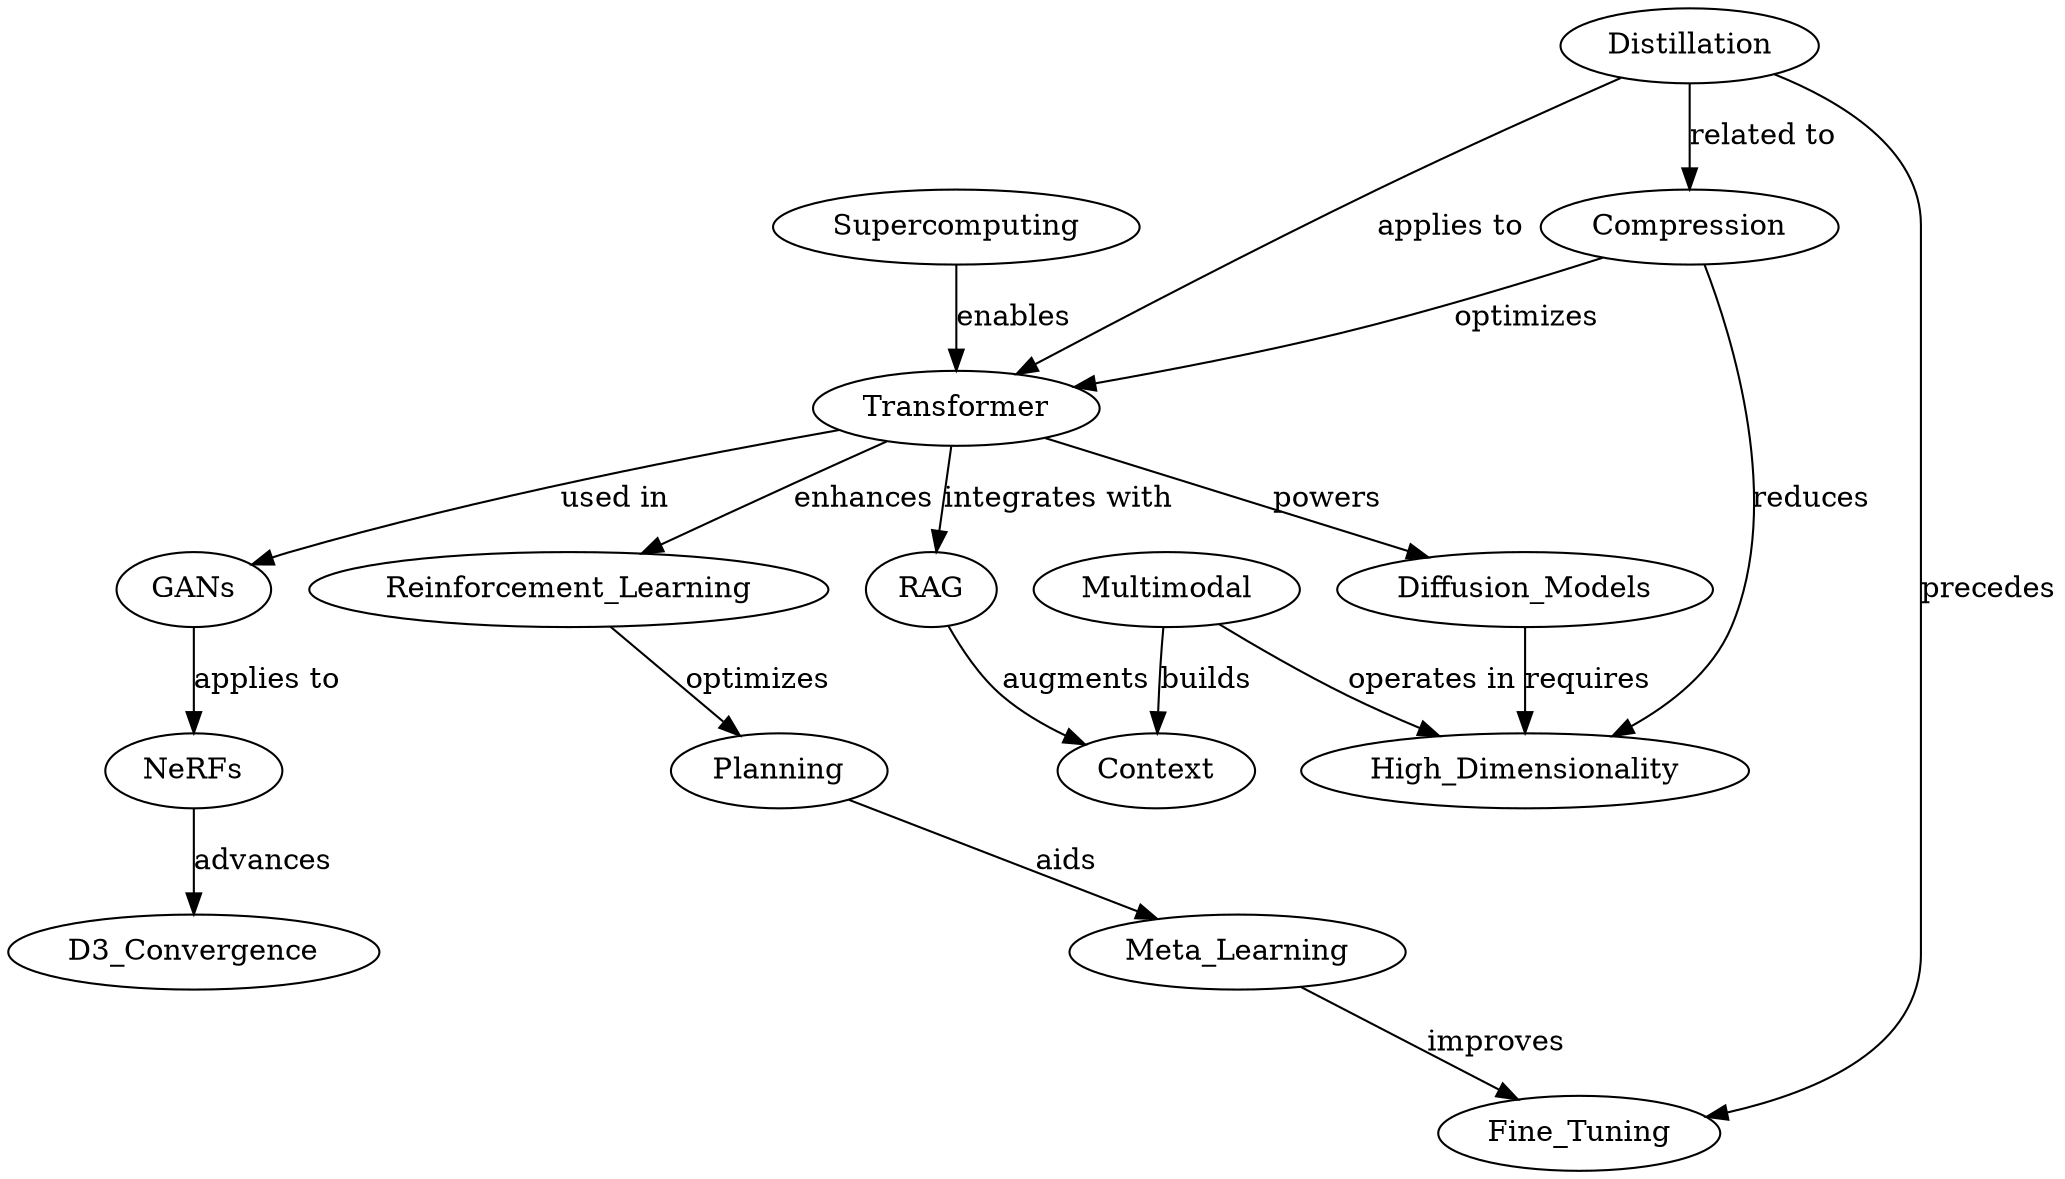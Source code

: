 // ai_knowledge_graph.dot
digraph AI_Concepts {
    Supercomputing -> Transformer [label="enables"];
    Transformer -> Reinforcement_Learning [label="enhances"];
    Reinforcement_Learning -> Planning [label="optimizes"];
    Planning -> Meta_Learning [label="aids"];
    Meta_Learning -> Fine_Tuning [label="improves"];
    Transformer -> Diffusion_Models [label="powers"];
    Transformer -> GANs [label="used in"];
    Transformer -> RAG [label="integrates with"];
    GANs -> NeRFs [label="applies to"];
    NeRFs -> D3_Convergence [label="advances"];
    Diffusion_Models -> High_Dimensionality [label="requires"];
    Multimodal -> High_Dimensionality [label="operates in"];
    Multimodal -> Context [label="builds"];
    RAG -> Context [label="augments"];
    Compression -> Transformer [label="optimizes"];
    Compression -> High_Dimensionality [label="reduces"];
    Distillation -> Transformer [label="applies to"];
    Distillation -> Compression [label="related to"];
    Distillation -> Fine_Tuning [label="precedes"];
}
